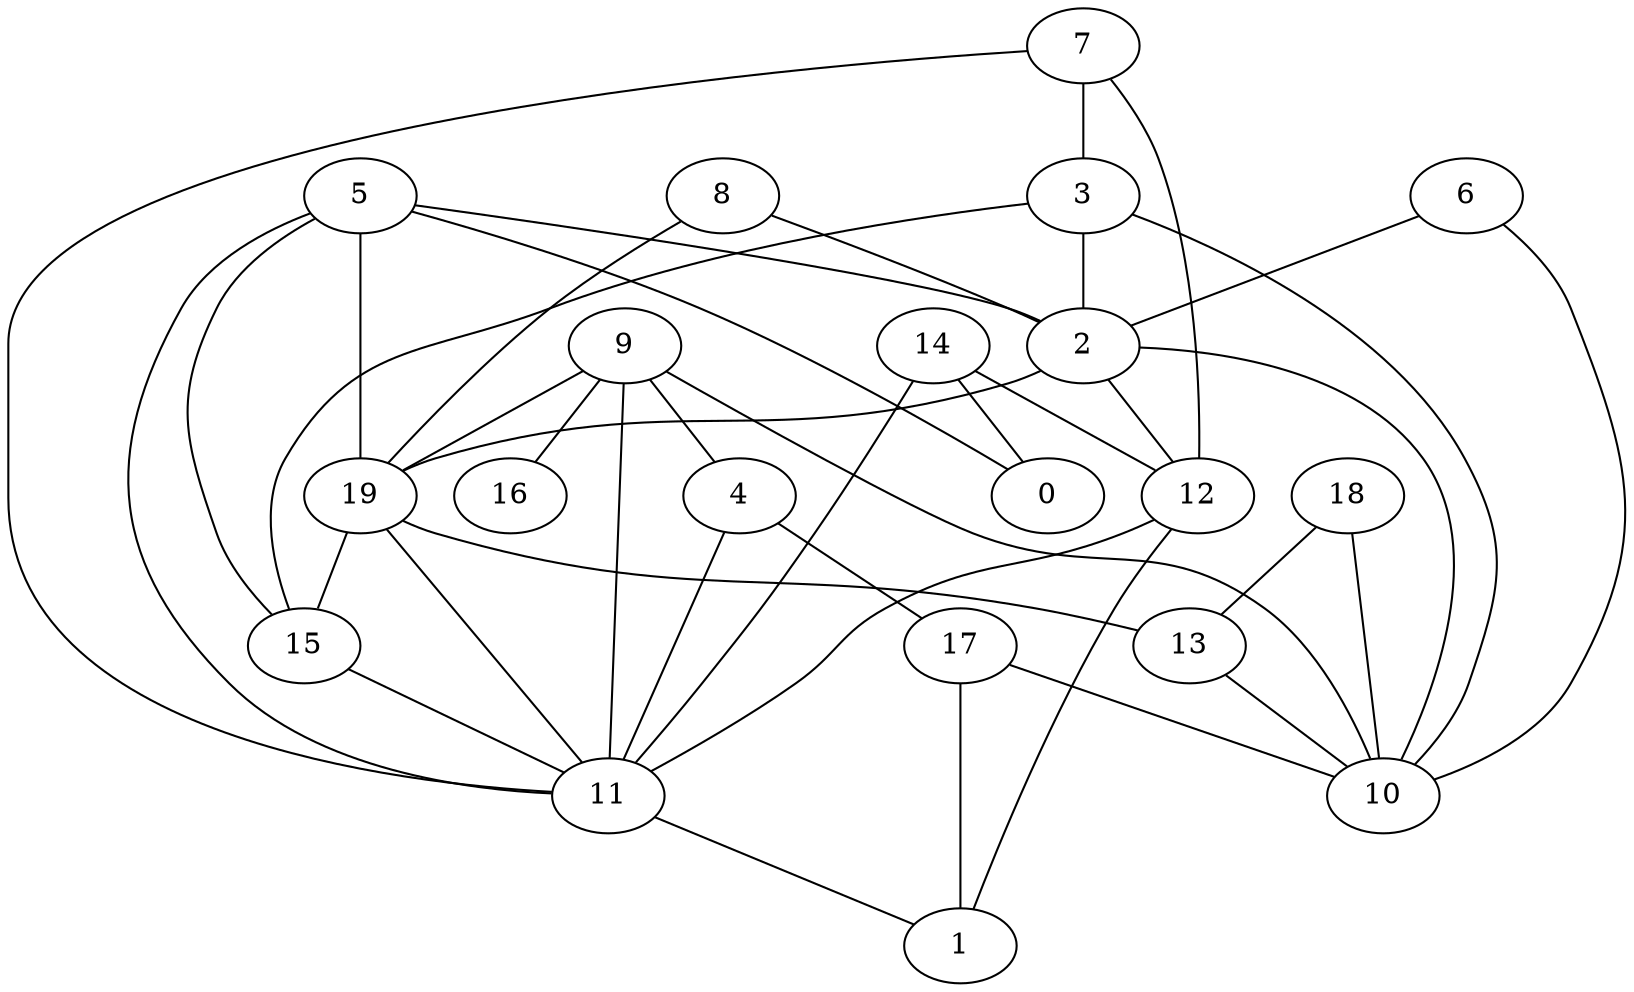 digraph GG_graph {

subgraph G_graph {
edge [color = black]
"5" -> "15" [dir = none]
"8" -> "2" [dir = none]
"2" -> "10" [dir = none]
"4" -> "11" [dir = none]
"4" -> "17" [dir = none]
"18" -> "10" [dir = none]
"9" -> "19" [dir = none]
"9" -> "16" [dir = none]
"9" -> "10" [dir = none]
"9" -> "4" [dir = none]
"3" -> "2" [dir = none]
"14" -> "0" [dir = none]
"14" -> "12" [dir = none]
"14" -> "11" [dir = none]
"12" -> "1" [dir = none]
"7" -> "11" [dir = none]
"15" -> "11" [dir = none]
"13" -> "10" [dir = none]
"6" -> "10" [dir = none]
"6" -> "2" [dir = none]
"2" -> "12" [dir = none]
"5" -> "19" [dir = none]
"18" -> "13" [dir = none]
"8" -> "19" [dir = none]
"17" -> "1" [dir = none]
"5" -> "0" [dir = none]
"5" -> "2" [dir = none]
"3" -> "15" [dir = none]
"12" -> "11" [dir = none]
"9" -> "11" [dir = none]
"11" -> "1" [dir = none]
"7" -> "3" [dir = none]
"19" -> "15" [dir = none]
"19" -> "13" [dir = none]
"7" -> "12" [dir = none]
"2" -> "19" [dir = none]
"3" -> "10" [dir = none]
"17" -> "10" [dir = none]
"5" -> "11" [dir = none]
"19" -> "11" [dir = none]
}

}
